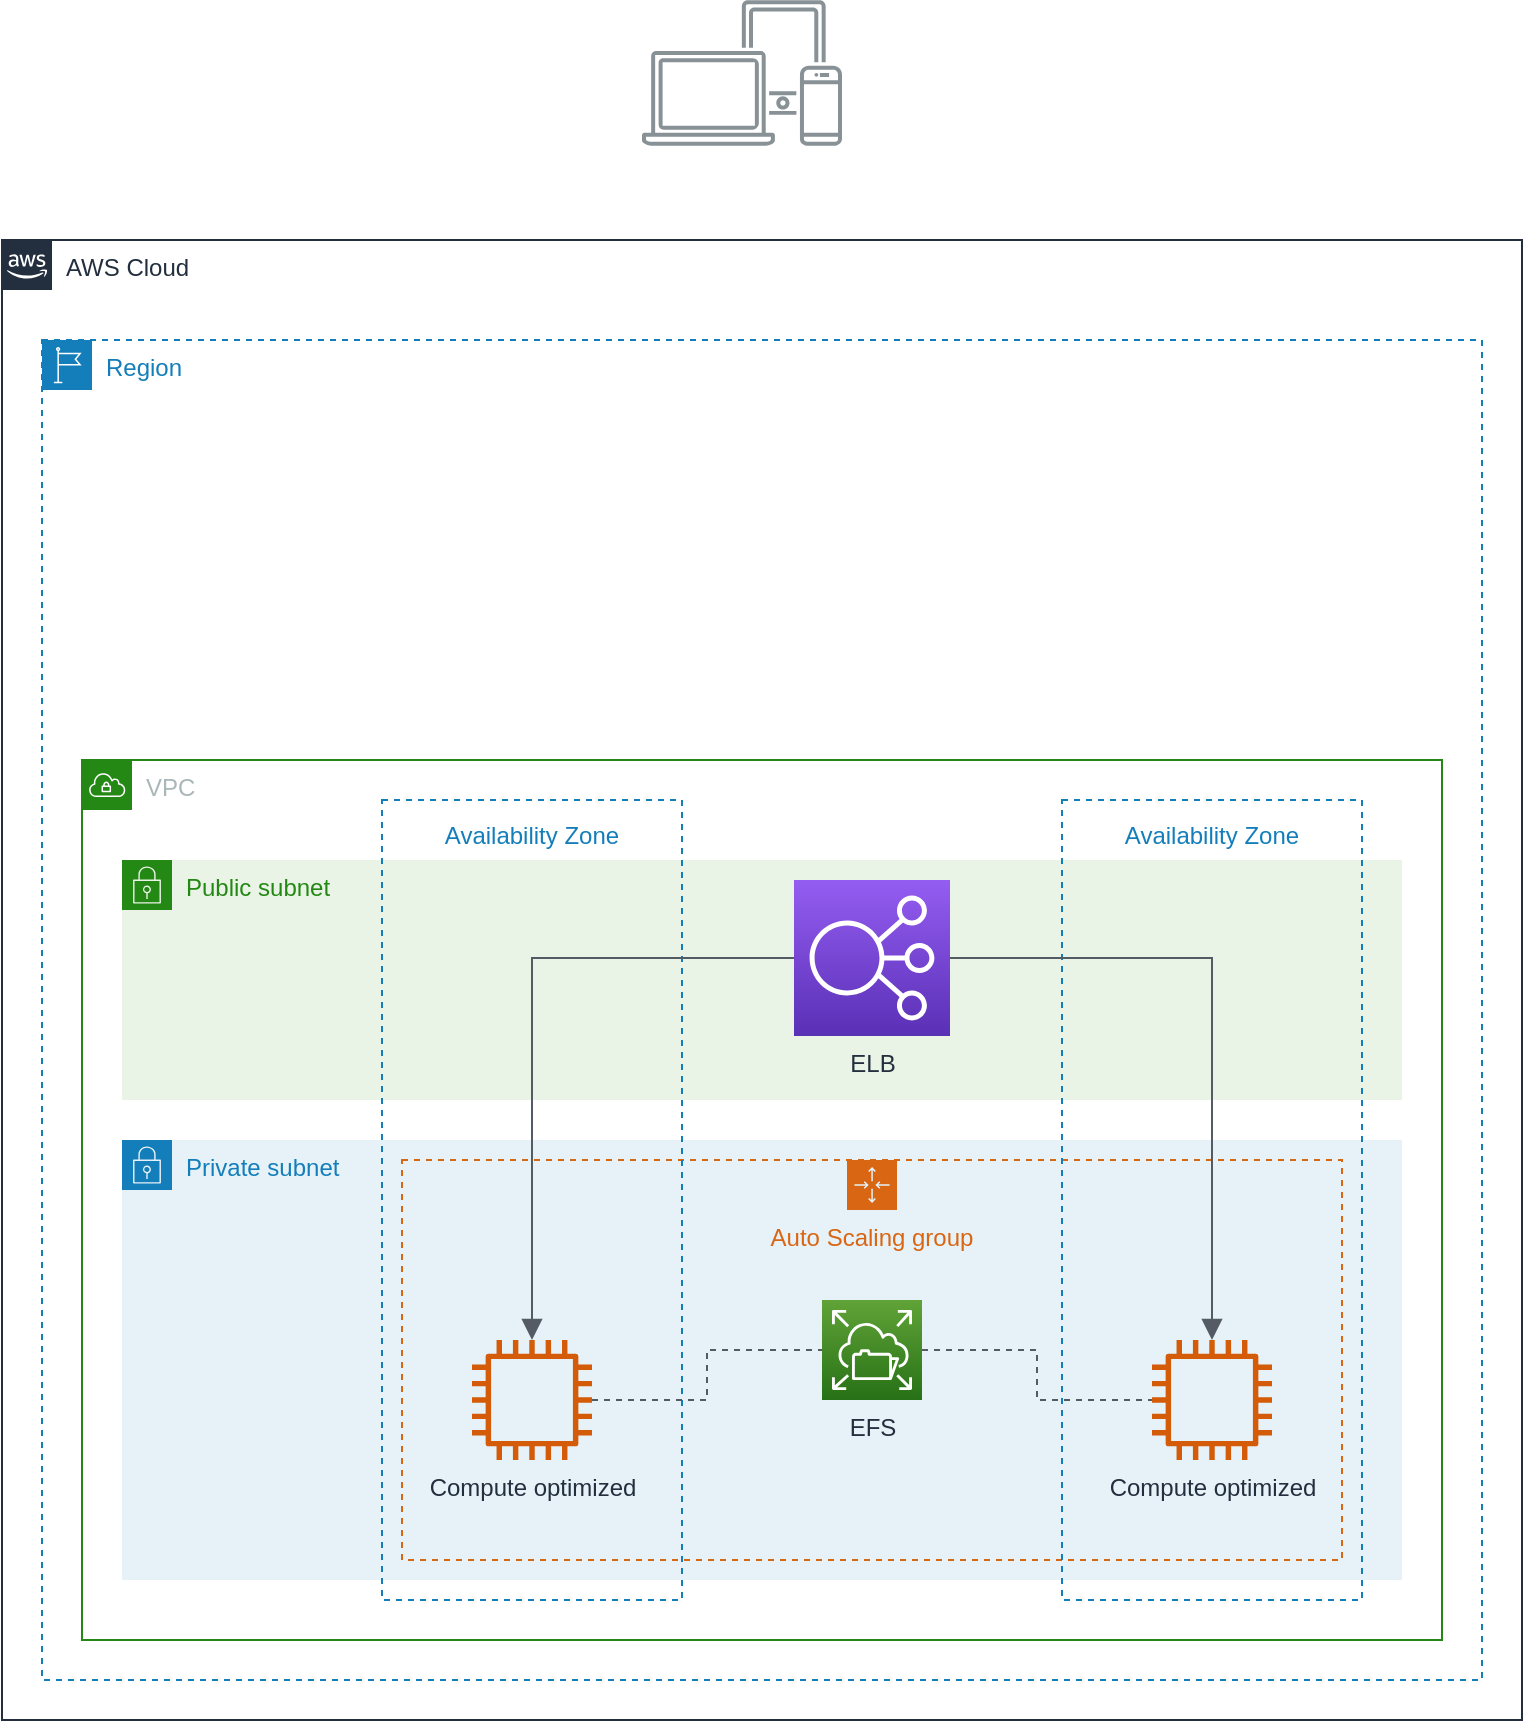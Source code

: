 <mxfile version="21.6.8" type="github">
  <diagram name="Pagina-1" id="KPxg2nr7AbcTNklis-8x">
    <mxGraphModel dx="1426" dy="835" grid="1" gridSize="10" guides="1" tooltips="1" connect="1" arrows="1" fold="1" page="1" pageScale="1" pageWidth="827" pageHeight="1169" math="0" shadow="0">
      <root>
        <mxCell id="0" />
        <mxCell id="1" parent="0" />
        <mxCell id="jNCuogIxxeGTWgQyOKuA-1" value="AWS Cloud" style="points=[[0,0],[0.25,0],[0.5,0],[0.75,0],[1,0],[1,0.25],[1,0.5],[1,0.75],[1,1],[0.75,1],[0.5,1],[0.25,1],[0,1],[0,0.75],[0,0.5],[0,0.25]];outlineConnect=0;gradientColor=none;html=1;whiteSpace=wrap;fontSize=12;fontStyle=0;container=1;pointerEvents=0;collapsible=0;recursiveResize=0;shape=mxgraph.aws4.group;grIcon=mxgraph.aws4.group_aws_cloud_alt;strokeColor=#232F3E;fillColor=none;verticalAlign=top;align=left;spacingLeft=30;fontColor=#232F3E;dashed=0;" vertex="1" parent="1">
          <mxGeometry x="30" y="140" width="760" height="740" as="geometry" />
        </mxCell>
        <mxCell id="jNCuogIxxeGTWgQyOKuA-11" value="Region" style="points=[[0,0],[0.25,0],[0.5,0],[0.75,0],[1,0],[1,0.25],[1,0.5],[1,0.75],[1,1],[0.75,1],[0.5,1],[0.25,1],[0,1],[0,0.75],[0,0.5],[0,0.25]];outlineConnect=0;gradientColor=none;html=1;whiteSpace=wrap;fontSize=12;fontStyle=0;container=1;pointerEvents=0;collapsible=0;recursiveResize=0;shape=mxgraph.aws4.group;grIcon=mxgraph.aws4.group_region;strokeColor=#147EBA;fillColor=none;verticalAlign=top;align=left;spacingLeft=30;fontColor=#147EBA;dashed=1;" vertex="1" parent="jNCuogIxxeGTWgQyOKuA-1">
          <mxGeometry x="20" y="50" width="720" height="670" as="geometry" />
        </mxCell>
        <mxCell id="jNCuogIxxeGTWgQyOKuA-4" value="VPC" style="points=[[0,0],[0.25,0],[0.5,0],[0.75,0],[1,0],[1,0.25],[1,0.5],[1,0.75],[1,1],[0.75,1],[0.5,1],[0.25,1],[0,1],[0,0.75],[0,0.5],[0,0.25]];outlineConnect=0;gradientColor=none;html=1;whiteSpace=wrap;fontSize=12;fontStyle=0;container=1;pointerEvents=0;collapsible=0;recursiveResize=0;shape=mxgraph.aws4.group;grIcon=mxgraph.aws4.group_vpc;strokeColor=#248814;fillColor=none;verticalAlign=top;align=left;spacingLeft=30;fontColor=#AAB7B8;dashed=0;" vertex="1" parent="jNCuogIxxeGTWgQyOKuA-11">
          <mxGeometry x="20" y="210" width="680" height="440" as="geometry" />
        </mxCell>
        <mxCell id="jNCuogIxxeGTWgQyOKuA-34" value="Public subnet" style="points=[[0,0],[0.25,0],[0.5,0],[0.75,0],[1,0],[1,0.25],[1,0.5],[1,0.75],[1,1],[0.75,1],[0.5,1],[0.25,1],[0,1],[0,0.75],[0,0.5],[0,0.25]];outlineConnect=0;gradientColor=none;html=1;whiteSpace=wrap;fontSize=12;fontStyle=0;container=1;pointerEvents=0;collapsible=0;recursiveResize=0;shape=mxgraph.aws4.group;grIcon=mxgraph.aws4.group_security_group;grStroke=0;strokeColor=#248814;fillColor=#E9F3E6;verticalAlign=top;align=left;spacingLeft=30;fontColor=#248814;dashed=0;" vertex="1" parent="jNCuogIxxeGTWgQyOKuA-4">
          <mxGeometry x="20" y="50" width="640" height="120" as="geometry" />
        </mxCell>
        <mxCell id="jNCuogIxxeGTWgQyOKuA-35" value="ELB" style="sketch=0;points=[[0,0,0],[0.25,0,0],[0.5,0,0],[0.75,0,0],[1,0,0],[0,1,0],[0.25,1,0],[0.5,1,0],[0.75,1,0],[1,1,0],[0,0.25,0],[0,0.5,0],[0,0.75,0],[1,0.25,0],[1,0.5,0],[1,0.75,0]];outlineConnect=0;fontColor=#232F3E;gradientColor=#945DF2;gradientDirection=north;fillColor=#5A30B5;strokeColor=#ffffff;dashed=0;verticalLabelPosition=bottom;verticalAlign=top;align=center;html=1;fontSize=12;fontStyle=0;aspect=fixed;shape=mxgraph.aws4.resourceIcon;resIcon=mxgraph.aws4.elastic_load_balancing;" vertex="1" parent="jNCuogIxxeGTWgQyOKuA-34">
          <mxGeometry x="336" y="10" width="78" height="78" as="geometry" />
        </mxCell>
        <mxCell id="jNCuogIxxeGTWgQyOKuA-33" value="" style="group" vertex="1" connectable="0" parent="jNCuogIxxeGTWgQyOKuA-4">
          <mxGeometry x="20" y="150" width="640" height="270" as="geometry" />
        </mxCell>
        <mxCell id="jNCuogIxxeGTWgQyOKuA-5" value="Private subnet" style="points=[[0,0],[0.25,0],[0.5,0],[0.75,0],[1,0],[1,0.25],[1,0.5],[1,0.75],[1,1],[0.75,1],[0.5,1],[0.25,1],[0,1],[0,0.75],[0,0.5],[0,0.25]];outlineConnect=0;gradientColor=none;html=1;whiteSpace=wrap;fontSize=12;fontStyle=0;container=1;pointerEvents=0;collapsible=0;recursiveResize=0;shape=mxgraph.aws4.group;grIcon=mxgraph.aws4.group_security_group;grStroke=0;strokeColor=#147EBA;fillColor=#E6F2F8;verticalAlign=top;align=left;spacingLeft=30;fontColor=#147EBA;dashed=0;" vertex="1" parent="jNCuogIxxeGTWgQyOKuA-33">
          <mxGeometry y="40" width="640" height="220" as="geometry" />
        </mxCell>
        <mxCell id="jNCuogIxxeGTWgQyOKuA-19" value="Auto Scaling group" style="points=[[0,0],[0.25,0],[0.5,0],[0.75,0],[1,0],[1,0.25],[1,0.5],[1,0.75],[1,1],[0.75,1],[0.5,1],[0.25,1],[0,1],[0,0.75],[0,0.5],[0,0.25]];outlineConnect=0;gradientColor=none;html=1;whiteSpace=wrap;fontSize=12;fontStyle=0;container=1;pointerEvents=0;collapsible=0;recursiveResize=0;shape=mxgraph.aws4.groupCenter;grIcon=mxgraph.aws4.group_auto_scaling_group;grStroke=1;strokeColor=#D86613;fillColor=none;verticalAlign=top;align=center;fontColor=#D86613;dashed=1;spacingTop=25;" vertex="1" parent="jNCuogIxxeGTWgQyOKuA-5">
          <mxGeometry x="140" y="10" width="470" height="200" as="geometry" />
        </mxCell>
        <mxCell id="jNCuogIxxeGTWgQyOKuA-27" value="EFS" style="sketch=0;points=[[0,0,0],[0.25,0,0],[0.5,0,0],[0.75,0,0],[1,0,0],[0,1,0],[0.25,1,0],[0.5,1,0],[0.75,1,0],[1,1,0],[0,0.25,0],[0,0.5,0],[0,0.75,0],[1,0.25,0],[1,0.5,0],[1,0.75,0]];outlineConnect=0;fontColor=#232F3E;gradientColor=#60A337;gradientDirection=north;fillColor=#277116;strokeColor=#ffffff;dashed=0;verticalLabelPosition=bottom;verticalAlign=top;align=center;html=1;fontSize=12;fontStyle=0;aspect=fixed;shape=mxgraph.aws4.resourceIcon;resIcon=mxgraph.aws4.elastic_file_system;" vertex="1" parent="jNCuogIxxeGTWgQyOKuA-19">
          <mxGeometry x="210" y="70" width="50" height="50" as="geometry" />
        </mxCell>
        <mxCell id="jNCuogIxxeGTWgQyOKuA-21" value="&lt;font style=&quot;font-size: 12px;&quot;&gt;Availability Zone&lt;/font&gt;" style="fillColor=none;strokeColor=#147EBA;dashed=1;verticalAlign=top;fontStyle=0;fontColor=#147EBA;whiteSpace=wrap;html=1;fontSize=16;" vertex="1" parent="jNCuogIxxeGTWgQyOKuA-33">
          <mxGeometry x="130" y="-130" width="150" height="400" as="geometry" />
        </mxCell>
        <mxCell id="jNCuogIxxeGTWgQyOKuA-24" value="&lt;font style=&quot;font-size: 12px;&quot;&gt;Availability Zone&lt;/font&gt;" style="fillColor=none;strokeColor=#147EBA;dashed=1;verticalAlign=top;fontStyle=0;fontColor=#147EBA;whiteSpace=wrap;html=1;fontSize=16;" vertex="1" parent="jNCuogIxxeGTWgQyOKuA-33">
          <mxGeometry x="470" y="-130" width="150" height="400" as="geometry" />
        </mxCell>
        <mxCell id="jNCuogIxxeGTWgQyOKuA-25" value="Compute optimized" style="sketch=0;outlineConnect=0;fontColor=#232F3E;gradientColor=none;fillColor=#D45B07;strokeColor=none;dashed=0;verticalLabelPosition=bottom;verticalAlign=top;align=center;html=1;fontSize=12;fontStyle=0;aspect=fixed;pointerEvents=1;shape=mxgraph.aws4.instance2;" vertex="1" parent="jNCuogIxxeGTWgQyOKuA-33">
          <mxGeometry x="175" y="140" width="60" height="60" as="geometry" />
        </mxCell>
        <mxCell id="jNCuogIxxeGTWgQyOKuA-26" value="Compute optimized" style="sketch=0;outlineConnect=0;fontColor=#232F3E;gradientColor=none;fillColor=#D45B07;strokeColor=none;dashed=0;verticalLabelPosition=bottom;verticalAlign=top;align=center;html=1;fontSize=12;fontStyle=0;aspect=fixed;pointerEvents=1;shape=mxgraph.aws4.instance2;" vertex="1" parent="jNCuogIxxeGTWgQyOKuA-33">
          <mxGeometry x="515" y="140" width="60" height="60" as="geometry" />
        </mxCell>
        <mxCell id="jNCuogIxxeGTWgQyOKuA-29" value="" style="edgeStyle=orthogonalEdgeStyle;html=1;endArrow=none;elbow=vertical;startArrow=none;endFill=0;strokeColor=#545B64;rounded=0;fontSize=12;startSize=8;endSize=8;entryX=0;entryY=0.5;entryDx=0;entryDy=0;entryPerimeter=0;dashed=1;" edge="1" parent="jNCuogIxxeGTWgQyOKuA-33" source="jNCuogIxxeGTWgQyOKuA-25" target="jNCuogIxxeGTWgQyOKuA-27">
          <mxGeometry width="100" relative="1" as="geometry">
            <mxPoint x="230" y="170" as="sourcePoint" />
            <mxPoint x="330" y="170" as="targetPoint" />
          </mxGeometry>
        </mxCell>
        <mxCell id="jNCuogIxxeGTWgQyOKuA-30" value="" style="edgeStyle=orthogonalEdgeStyle;html=1;endArrow=none;elbow=vertical;startArrow=none;endFill=0;strokeColor=#545B64;rounded=0;fontSize=12;startSize=8;endSize=8;dashed=1;exitX=1;exitY=0.5;exitDx=0;exitDy=0;exitPerimeter=0;" edge="1" parent="jNCuogIxxeGTWgQyOKuA-33" source="jNCuogIxxeGTWgQyOKuA-27" target="jNCuogIxxeGTWgQyOKuA-26">
          <mxGeometry width="100" relative="1" as="geometry">
            <mxPoint x="410" y="180" as="sourcePoint" />
            <mxPoint x="530" y="215" as="targetPoint" />
          </mxGeometry>
        </mxCell>
        <mxCell id="jNCuogIxxeGTWgQyOKuA-39" value="" style="edgeStyle=orthogonalEdgeStyle;html=1;endArrow=none;elbow=vertical;startArrow=block;startFill=1;strokeColor=#545B64;rounded=0;fontSize=12;startSize=8;endSize=8;entryX=0;entryY=0.5;entryDx=0;entryDy=0;entryPerimeter=0;" edge="1" parent="jNCuogIxxeGTWgQyOKuA-4" source="jNCuogIxxeGTWgQyOKuA-25" target="jNCuogIxxeGTWgQyOKuA-35">
          <mxGeometry width="100" relative="1" as="geometry">
            <mxPoint x="220" y="100" as="sourcePoint" />
            <mxPoint x="320" y="100" as="targetPoint" />
            <Array as="points">
              <mxPoint x="225" y="99" />
            </Array>
          </mxGeometry>
        </mxCell>
        <mxCell id="jNCuogIxxeGTWgQyOKuA-42" value="" style="edgeStyle=orthogonalEdgeStyle;html=1;endArrow=block;elbow=vertical;startArrow=none;endFill=1;strokeColor=#545B64;rounded=0;fontSize=12;startSize=8;endSize=8;exitX=1;exitY=0.5;exitDx=0;exitDy=0;exitPerimeter=0;" edge="1" parent="jNCuogIxxeGTWgQyOKuA-4" source="jNCuogIxxeGTWgQyOKuA-35" target="jNCuogIxxeGTWgQyOKuA-26">
          <mxGeometry width="100" relative="1" as="geometry">
            <mxPoint x="380" y="240" as="sourcePoint" />
            <mxPoint x="480" y="240" as="targetPoint" />
          </mxGeometry>
        </mxCell>
        <mxCell id="jNCuogIxxeGTWgQyOKuA-2" value="&lt;br&gt;" style="sketch=0;outlineConnect=0;gradientColor=none;fontColor=#545B64;strokeColor=none;fillColor=#879196;dashed=0;verticalLabelPosition=bottom;verticalAlign=top;align=center;html=1;fontSize=12;fontStyle=0;aspect=fixed;shape=mxgraph.aws4.illustration_devices;pointerEvents=1" vertex="1" parent="1">
          <mxGeometry x="350" y="20" width="100" height="73" as="geometry" />
        </mxCell>
      </root>
    </mxGraphModel>
  </diagram>
</mxfile>
